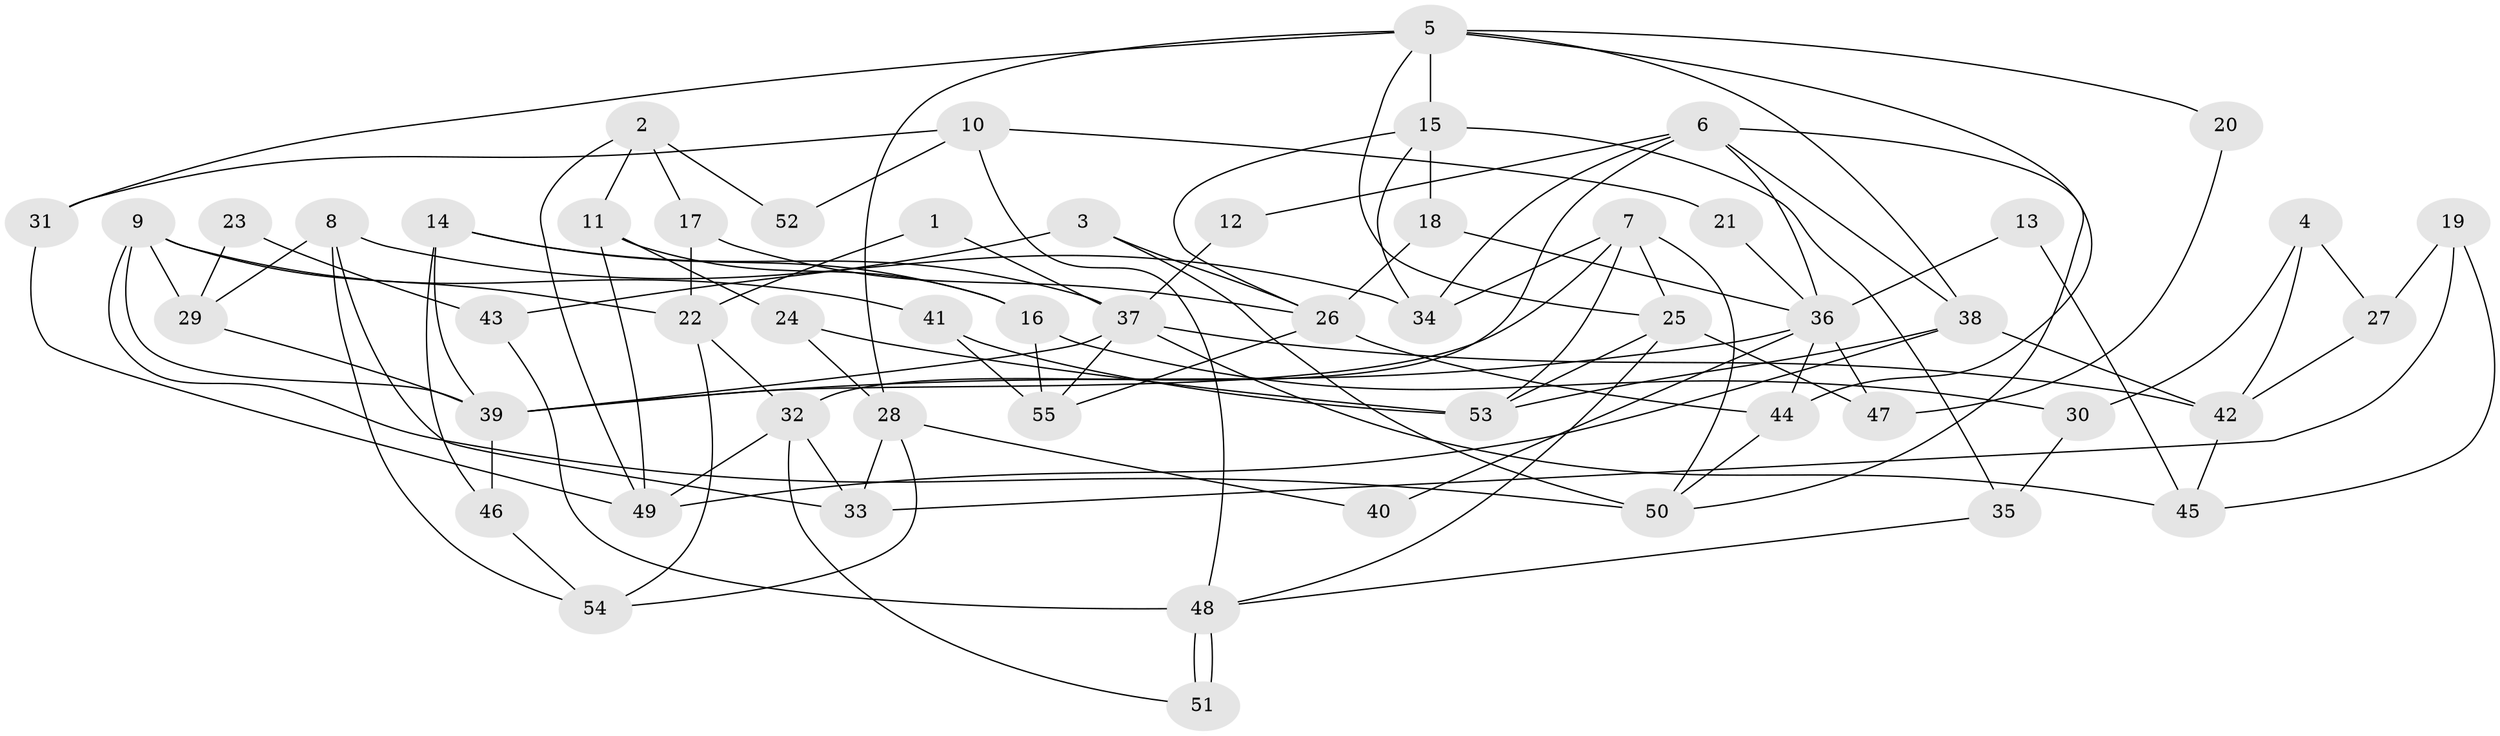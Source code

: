 // coarse degree distribution, {2: 0.17647058823529413, 4: 0.23529411764705882, 3: 0.11764705882352941, 10: 0.029411764705882353, 9: 0.058823529411764705, 7: 0.058823529411764705, 6: 0.11764705882352941, 5: 0.11764705882352941, 8: 0.08823529411764706}
// Generated by graph-tools (version 1.1) at 2025/41/03/06/25 10:41:59]
// undirected, 55 vertices, 110 edges
graph export_dot {
graph [start="1"]
  node [color=gray90,style=filled];
  1;
  2;
  3;
  4;
  5;
  6;
  7;
  8;
  9;
  10;
  11;
  12;
  13;
  14;
  15;
  16;
  17;
  18;
  19;
  20;
  21;
  22;
  23;
  24;
  25;
  26;
  27;
  28;
  29;
  30;
  31;
  32;
  33;
  34;
  35;
  36;
  37;
  38;
  39;
  40;
  41;
  42;
  43;
  44;
  45;
  46;
  47;
  48;
  49;
  50;
  51;
  52;
  53;
  54;
  55;
  1 -- 22;
  1 -- 37;
  2 -- 49;
  2 -- 11;
  2 -- 17;
  2 -- 52;
  3 -- 26;
  3 -- 50;
  3 -- 43;
  4 -- 30;
  4 -- 27;
  4 -- 42;
  5 -- 15;
  5 -- 44;
  5 -- 20;
  5 -- 25;
  5 -- 28;
  5 -- 31;
  5 -- 38;
  6 -- 38;
  6 -- 34;
  6 -- 12;
  6 -- 32;
  6 -- 36;
  6 -- 50;
  7 -- 25;
  7 -- 39;
  7 -- 34;
  7 -- 50;
  7 -- 53;
  8 -- 54;
  8 -- 33;
  8 -- 29;
  8 -- 34;
  9 -- 39;
  9 -- 50;
  9 -- 22;
  9 -- 29;
  9 -- 41;
  10 -- 48;
  10 -- 31;
  10 -- 21;
  10 -- 52;
  11 -- 49;
  11 -- 24;
  11 -- 16;
  12 -- 37;
  13 -- 36;
  13 -- 45;
  14 -- 39;
  14 -- 37;
  14 -- 16;
  14 -- 46;
  15 -- 34;
  15 -- 26;
  15 -- 18;
  15 -- 35;
  16 -- 30;
  16 -- 55;
  17 -- 26;
  17 -- 22;
  18 -- 36;
  18 -- 26;
  19 -- 33;
  19 -- 45;
  19 -- 27;
  20 -- 47;
  21 -- 36;
  22 -- 32;
  22 -- 54;
  23 -- 43;
  23 -- 29;
  24 -- 28;
  24 -- 53;
  25 -- 53;
  25 -- 47;
  25 -- 48;
  26 -- 44;
  26 -- 55;
  27 -- 42;
  28 -- 54;
  28 -- 33;
  28 -- 40;
  29 -- 39;
  30 -- 35;
  31 -- 49;
  32 -- 33;
  32 -- 49;
  32 -- 51;
  35 -- 48;
  36 -- 39;
  36 -- 40;
  36 -- 44;
  36 -- 47;
  37 -- 42;
  37 -- 55;
  37 -- 39;
  37 -- 45;
  38 -- 53;
  38 -- 42;
  38 -- 49;
  39 -- 46;
  41 -- 55;
  41 -- 53;
  42 -- 45;
  43 -- 48;
  44 -- 50;
  46 -- 54;
  48 -- 51;
  48 -- 51;
}
